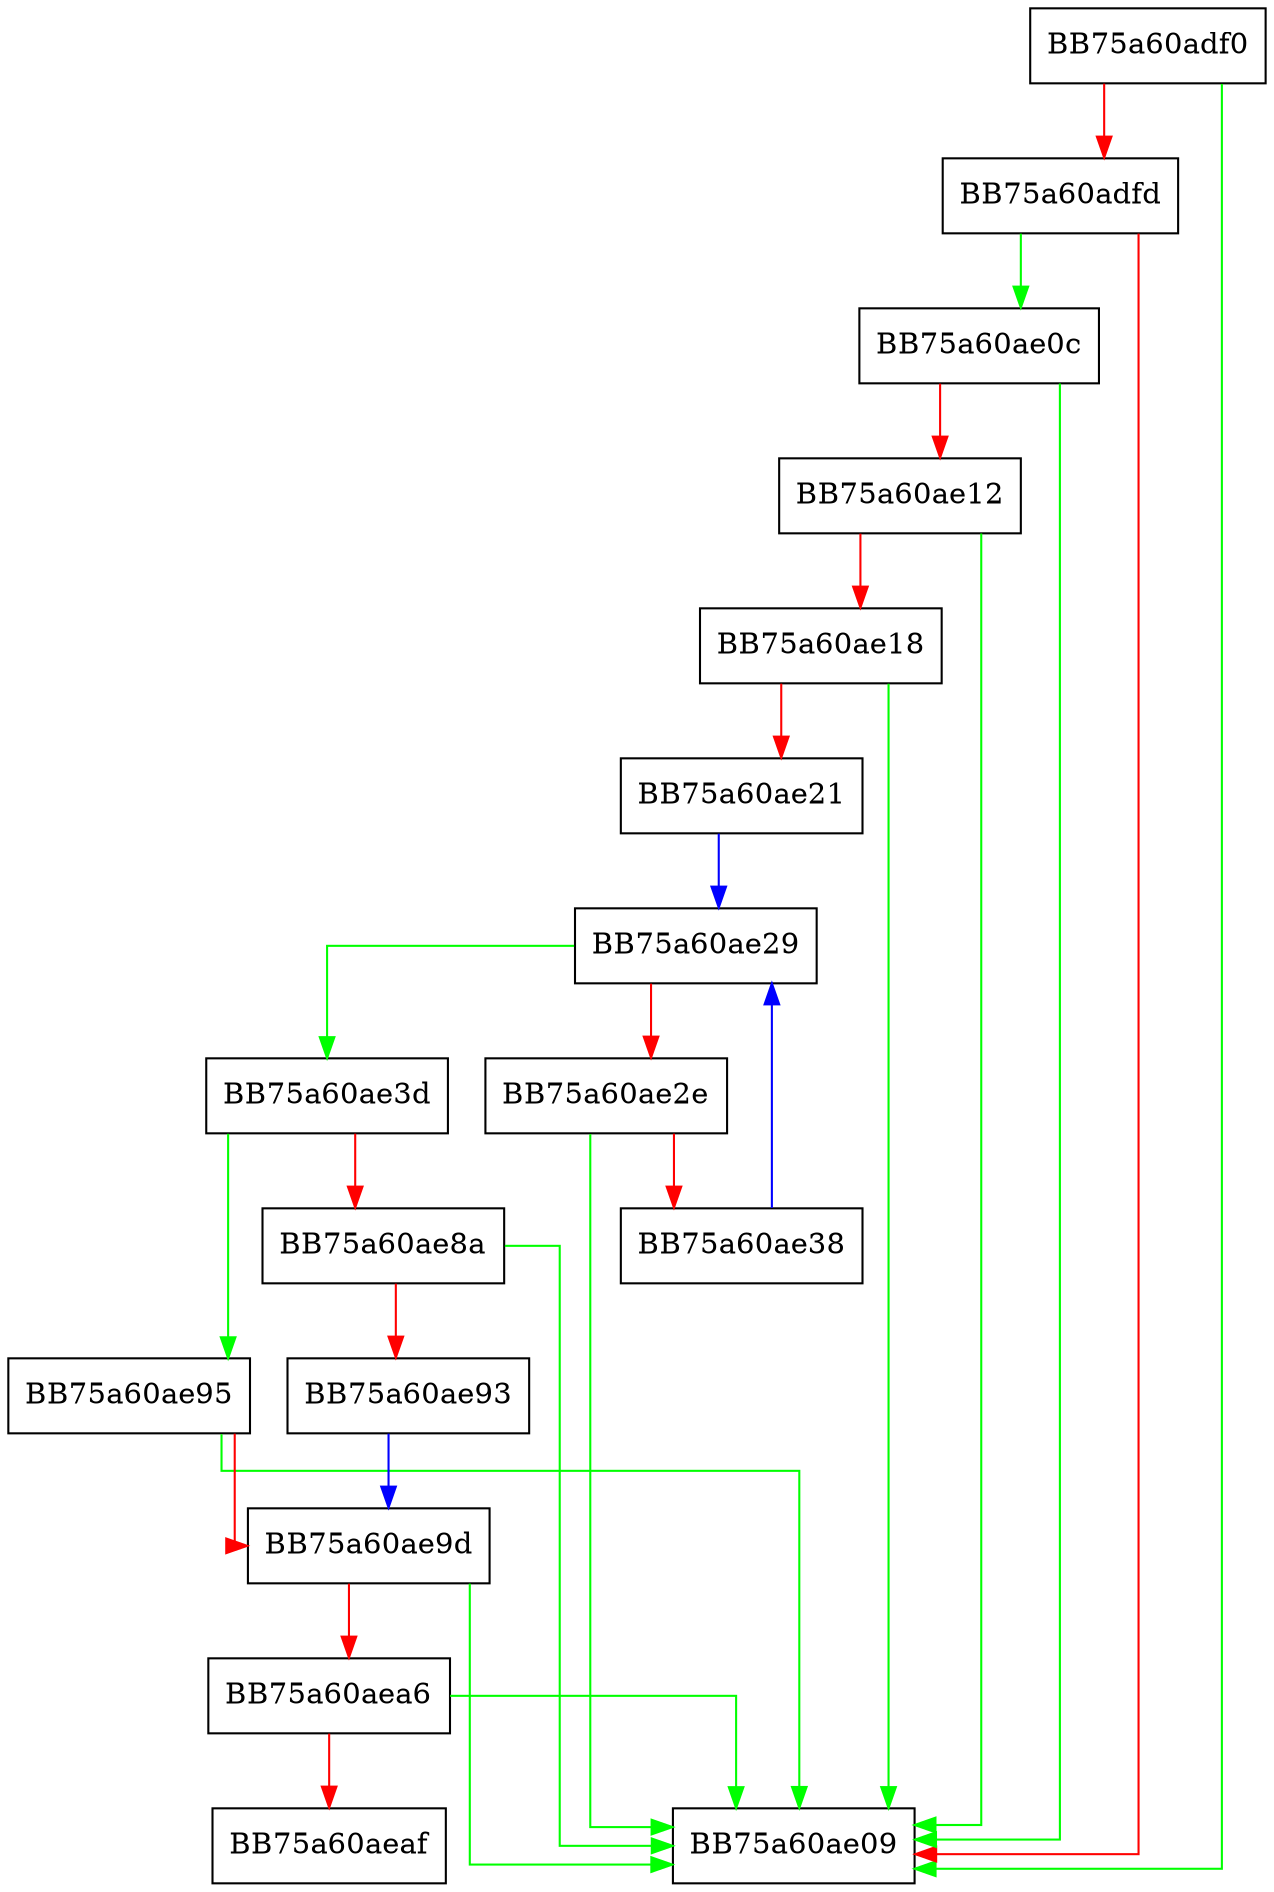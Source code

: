 digraph macbin_ismine {
  node [shape="box"];
  graph [splines=ortho];
  BB75a60adf0 -> BB75a60ae09 [color="green"];
  BB75a60adf0 -> BB75a60adfd [color="red"];
  BB75a60adfd -> BB75a60ae0c [color="green"];
  BB75a60adfd -> BB75a60ae09 [color="red"];
  BB75a60ae0c -> BB75a60ae09 [color="green"];
  BB75a60ae0c -> BB75a60ae12 [color="red"];
  BB75a60ae12 -> BB75a60ae09 [color="green"];
  BB75a60ae12 -> BB75a60ae18 [color="red"];
  BB75a60ae18 -> BB75a60ae09 [color="green"];
  BB75a60ae18 -> BB75a60ae21 [color="red"];
  BB75a60ae21 -> BB75a60ae29 [color="blue"];
  BB75a60ae29 -> BB75a60ae3d [color="green"];
  BB75a60ae29 -> BB75a60ae2e [color="red"];
  BB75a60ae2e -> BB75a60ae09 [color="green"];
  BB75a60ae2e -> BB75a60ae38 [color="red"];
  BB75a60ae38 -> BB75a60ae29 [color="blue"];
  BB75a60ae3d -> BB75a60ae95 [color="green"];
  BB75a60ae3d -> BB75a60ae8a [color="red"];
  BB75a60ae8a -> BB75a60ae09 [color="green"];
  BB75a60ae8a -> BB75a60ae93 [color="red"];
  BB75a60ae93 -> BB75a60ae9d [color="blue"];
  BB75a60ae95 -> BB75a60ae09 [color="green"];
  BB75a60ae95 -> BB75a60ae9d [color="red"];
  BB75a60ae9d -> BB75a60ae09 [color="green"];
  BB75a60ae9d -> BB75a60aea6 [color="red"];
  BB75a60aea6 -> BB75a60ae09 [color="green"];
  BB75a60aea6 -> BB75a60aeaf [color="red"];
}